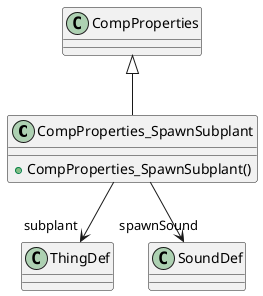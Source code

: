 @startuml
class CompProperties_SpawnSubplant {
    + CompProperties_SpawnSubplant()
}
CompProperties <|-- CompProperties_SpawnSubplant
CompProperties_SpawnSubplant --> "subplant" ThingDef
CompProperties_SpawnSubplant --> "spawnSound" SoundDef
@enduml
